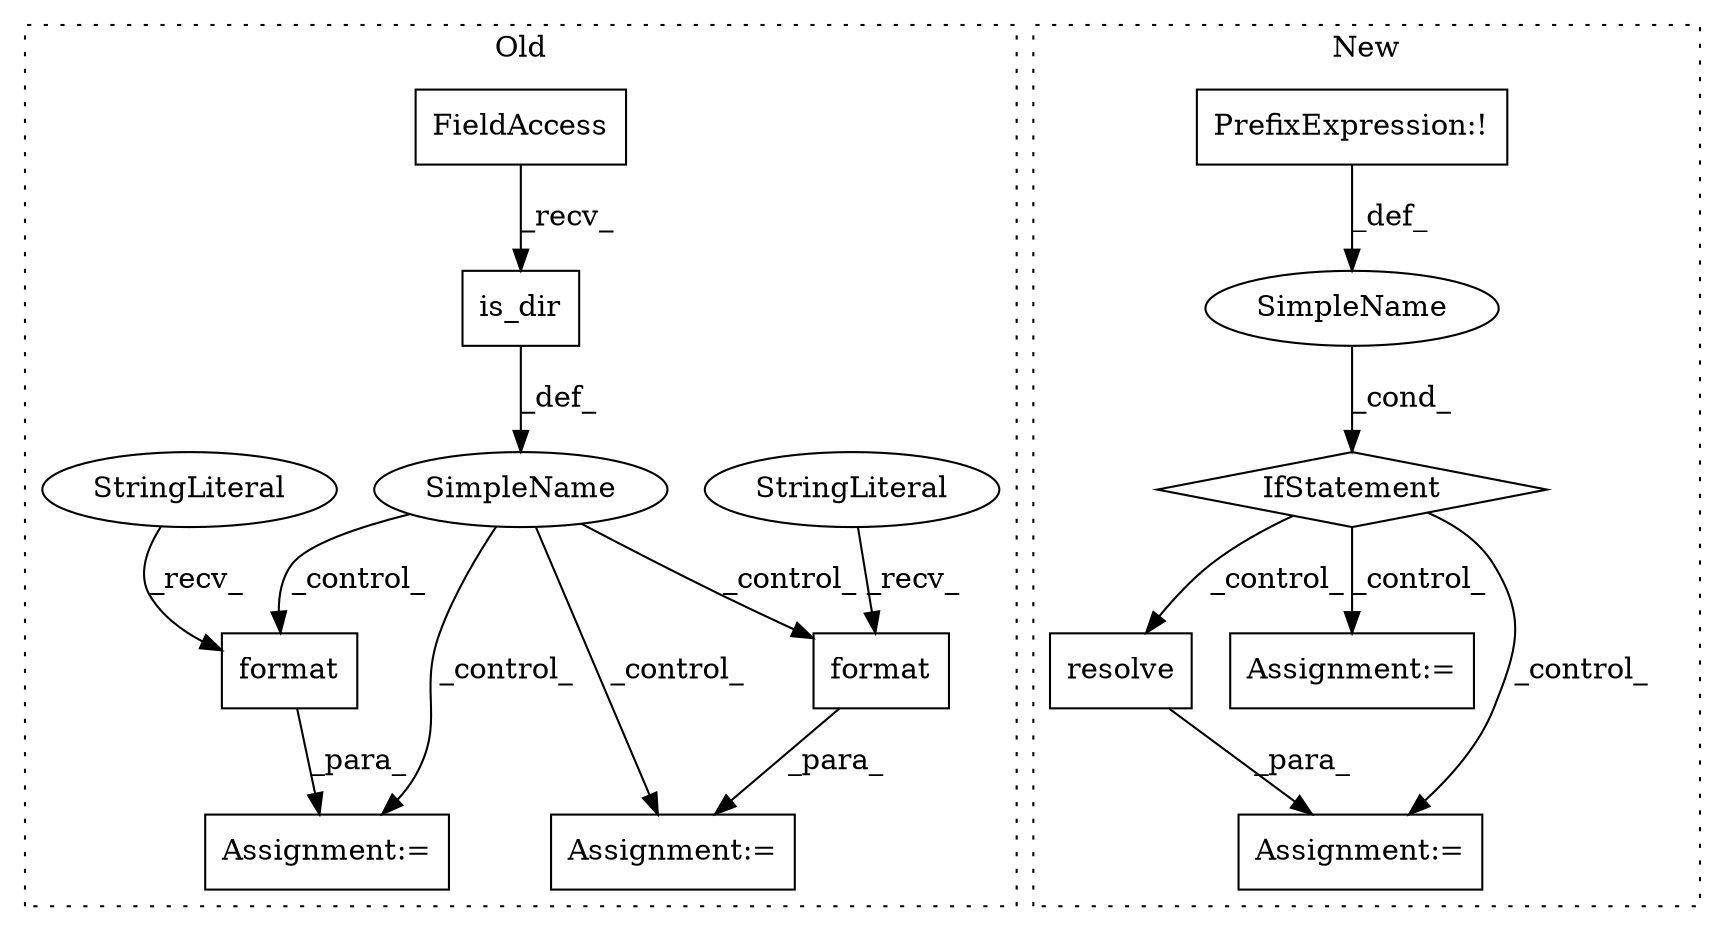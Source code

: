 digraph G {
subgraph cluster0 {
1 [label="is_dir" a="32" s="6273" l="8" shape="box"];
3 [label="FieldAccess" a="22" s="6259" l="13" shape="box"];
6 [label="format" a="32" s="6317,6352" l="7,1" shape="box"];
7 [label="SimpleName" a="42" s="" l="" shape="ellipse"];
8 [label="Assignment:=" a="7" s="6373" l="1" shape="box"];
9 [label="format" a="32" s="6385,6420" l="7,1" shape="box"];
11 [label="StringLiteral" a="45" s="6300" l="16" shape="ellipse"];
12 [label="StringLiteral" a="45" s="6374" l="10" shape="ellipse"];
14 [label="Assignment:=" a="7" s="6299" l="1" shape="box"];
label = "Old";
style="dotted";
}
subgraph cluster1 {
2 [label="resolve" a="32" s="6747" l="9" shape="box"];
4 [label="IfStatement" a="25" s="6540,6610" l="4,2" shape="diamond"];
5 [label="PrefixExpression:!" a="38" s="6579" l="1" shape="box"];
10 [label="SimpleName" a="42" s="" l="" shape="ellipse"];
13 [label="Assignment:=" a="7" s="6778" l="1" shape="box"];
15 [label="Assignment:=" a="7" s="6703" l="1" shape="box"];
label = "New";
style="dotted";
}
1 -> 7 [label="_def_"];
2 -> 15 [label="_para_"];
3 -> 1 [label="_recv_"];
4 -> 15 [label="_control_"];
4 -> 13 [label="_control_"];
4 -> 2 [label="_control_"];
5 -> 10 [label="_def_"];
6 -> 14 [label="_para_"];
7 -> 6 [label="_control_"];
7 -> 8 [label="_control_"];
7 -> 9 [label="_control_"];
7 -> 14 [label="_control_"];
9 -> 8 [label="_para_"];
10 -> 4 [label="_cond_"];
11 -> 6 [label="_recv_"];
12 -> 9 [label="_recv_"];
}